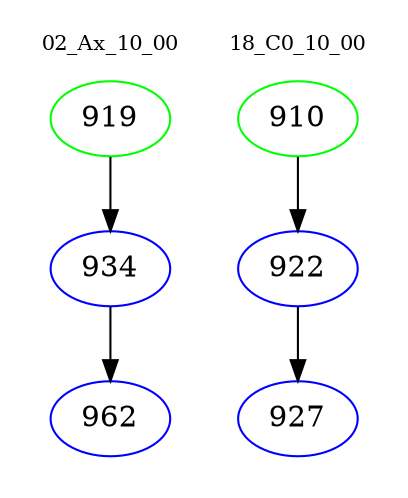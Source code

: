 digraph{
subgraph cluster_0 {
color = white
label = "02_Ax_10_00";
fontsize=10;
T0_919 [label="919", color="green"]
T0_919 -> T0_934 [color="black"]
T0_934 [label="934", color="blue"]
T0_934 -> T0_962 [color="black"]
T0_962 [label="962", color="blue"]
}
subgraph cluster_1 {
color = white
label = "18_C0_10_00";
fontsize=10;
T1_910 [label="910", color="green"]
T1_910 -> T1_922 [color="black"]
T1_922 [label="922", color="blue"]
T1_922 -> T1_927 [color="black"]
T1_927 [label="927", color="blue"]
}
}
